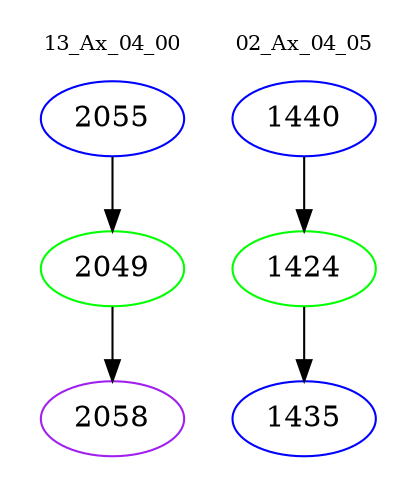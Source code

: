 digraph{
subgraph cluster_0 {
color = white
label = "13_Ax_04_00";
fontsize=10;
T0_2055 [label="2055", color="blue"]
T0_2055 -> T0_2049 [color="black"]
T0_2049 [label="2049", color="green"]
T0_2049 -> T0_2058 [color="black"]
T0_2058 [label="2058", color="purple"]
}
subgraph cluster_1 {
color = white
label = "02_Ax_04_05";
fontsize=10;
T1_1440 [label="1440", color="blue"]
T1_1440 -> T1_1424 [color="black"]
T1_1424 [label="1424", color="green"]
T1_1424 -> T1_1435 [color="black"]
T1_1435 [label="1435", color="blue"]
}
}
